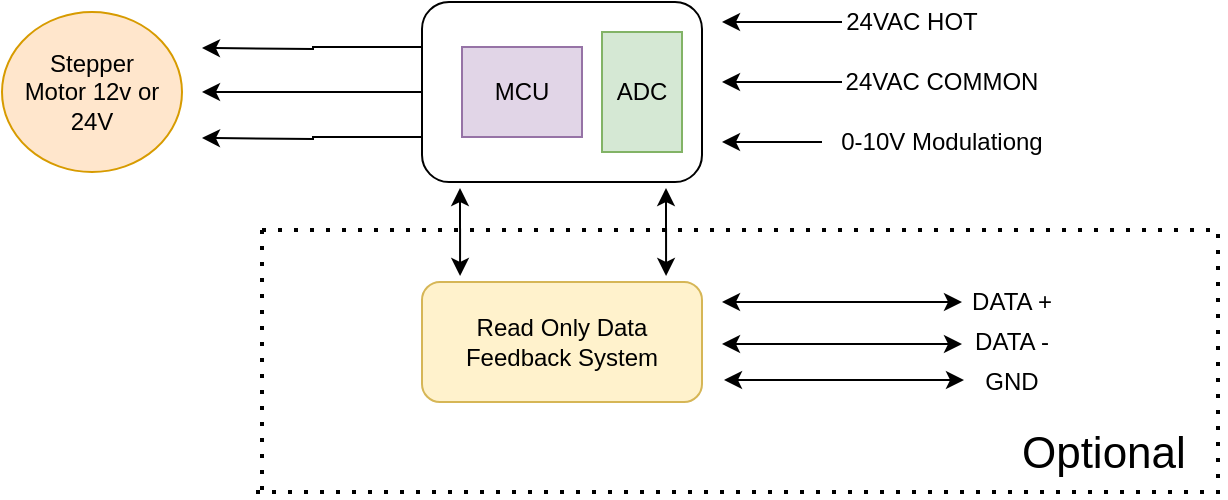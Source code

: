 <mxfile version="14.3.0" type="github">
  <diagram id="RDr5xIcWs6sJw54-JU3c" name="Page-1">
    <mxGraphModel dx="1102" dy="557" grid="1" gridSize="10" guides="1" tooltips="1" connect="1" arrows="1" fold="1" page="1" pageScale="1" pageWidth="850" pageHeight="1100" math="0" shadow="0">
      <root>
        <mxCell id="0" />
        <mxCell id="1" parent="0" />
        <mxCell id="EBL1NlLHcWfxSKZwpHs6-10" style="edgeStyle=orthogonalEdgeStyle;rounded=0;orthogonalLoop=1;jettySize=auto;html=1;" parent="1" source="EBL1NlLHcWfxSKZwpHs6-1" edge="1">
          <mxGeometry relative="1" as="geometry">
            <mxPoint x="390" y="230" as="targetPoint" />
          </mxGeometry>
        </mxCell>
        <mxCell id="EBL1NlLHcWfxSKZwpHs6-1" value="24VAC HOT" style="text;html=1;strokeColor=none;fillColor=none;align=center;verticalAlign=middle;whiteSpace=wrap;rounded=0;" parent="1" vertex="1">
          <mxGeometry x="450" y="220" width="70" height="20" as="geometry" />
        </mxCell>
        <mxCell id="EBL1NlLHcWfxSKZwpHs6-11" style="edgeStyle=orthogonalEdgeStyle;rounded=0;orthogonalLoop=1;jettySize=auto;html=1;" parent="1" source="EBL1NlLHcWfxSKZwpHs6-2" edge="1">
          <mxGeometry relative="1" as="geometry">
            <mxPoint x="390" y="260" as="targetPoint" />
          </mxGeometry>
        </mxCell>
        <mxCell id="EBL1NlLHcWfxSKZwpHs6-2" value="24VAC COMMON" style="text;html=1;strokeColor=none;fillColor=none;align=center;verticalAlign=middle;whiteSpace=wrap;rounded=0;" parent="1" vertex="1">
          <mxGeometry x="450" y="250" width="100" height="20" as="geometry" />
        </mxCell>
        <mxCell id="EBL1NlLHcWfxSKZwpHs6-12" style="edgeStyle=orthogonalEdgeStyle;rounded=0;orthogonalLoop=1;jettySize=auto;html=1;exitX=0;exitY=0.5;exitDx=0;exitDy=0;" parent="1" source="EBL1NlLHcWfxSKZwpHs6-3" edge="1">
          <mxGeometry relative="1" as="geometry">
            <mxPoint x="390" y="290" as="targetPoint" />
          </mxGeometry>
        </mxCell>
        <mxCell id="EBL1NlLHcWfxSKZwpHs6-3" value="0-10V Modulationg" style="text;html=1;strokeColor=none;fillColor=none;align=center;verticalAlign=middle;whiteSpace=wrap;rounded=0;" parent="1" vertex="1">
          <mxGeometry x="440" y="280" width="120" height="20" as="geometry" />
        </mxCell>
        <mxCell id="JtW8FaS6zxOOqtqokYQV-1" style="edgeStyle=orthogonalEdgeStyle;rounded=0;orthogonalLoop=1;jettySize=auto;html=1;exitX=0;exitY=0.25;exitDx=0;exitDy=0;" edge="1" parent="1" source="EBL1NlLHcWfxSKZwpHs6-4">
          <mxGeometry relative="1" as="geometry">
            <mxPoint x="130" y="243" as="targetPoint" />
          </mxGeometry>
        </mxCell>
        <mxCell id="JtW8FaS6zxOOqtqokYQV-2" style="edgeStyle=orthogonalEdgeStyle;rounded=0;orthogonalLoop=1;jettySize=auto;html=1;exitX=0;exitY=0.5;exitDx=0;exitDy=0;" edge="1" parent="1" source="EBL1NlLHcWfxSKZwpHs6-4">
          <mxGeometry relative="1" as="geometry">
            <mxPoint x="130" y="265" as="targetPoint" />
          </mxGeometry>
        </mxCell>
        <mxCell id="JtW8FaS6zxOOqtqokYQV-3" style="edgeStyle=orthogonalEdgeStyle;rounded=0;orthogonalLoop=1;jettySize=auto;html=1;exitX=0;exitY=0.75;exitDx=0;exitDy=0;" edge="1" parent="1" source="EBL1NlLHcWfxSKZwpHs6-4">
          <mxGeometry relative="1" as="geometry">
            <mxPoint x="130" y="288" as="targetPoint" />
          </mxGeometry>
        </mxCell>
        <mxCell id="EBL1NlLHcWfxSKZwpHs6-4" value="" style="rounded=1;whiteSpace=wrap;html=1;" parent="1" vertex="1">
          <mxGeometry x="240" y="220" width="140" height="90" as="geometry" />
        </mxCell>
        <mxCell id="EBL1NlLHcWfxSKZwpHs6-5" value="Stepper&lt;br&gt;Motor 12v or 24V" style="ellipse;whiteSpace=wrap;html=1;fillColor=#ffe6cc;strokeColor=#d79b00;" parent="1" vertex="1">
          <mxGeometry x="30" y="225" width="90" height="80" as="geometry" />
        </mxCell>
        <mxCell id="JtW8FaS6zxOOqtqokYQV-4" value="MCU" style="rounded=0;whiteSpace=wrap;html=1;fillColor=#e1d5e7;strokeColor=#9673a6;" vertex="1" parent="1">
          <mxGeometry x="260" y="242.5" width="60" height="45" as="geometry" />
        </mxCell>
        <mxCell id="JtW8FaS6zxOOqtqokYQV-5" value="ADC" style="rounded=0;whiteSpace=wrap;html=1;fillColor=#d5e8d4;strokeColor=#82b366;" vertex="1" parent="1">
          <mxGeometry x="330" y="235" width="40" height="60" as="geometry" />
        </mxCell>
        <mxCell id="JtW8FaS6zxOOqtqokYQV-6" value="Read Only Data&lt;br&gt;Feedback System" style="rounded=1;whiteSpace=wrap;html=1;fillColor=#fff2cc;strokeColor=#d6b656;" vertex="1" parent="1">
          <mxGeometry x="240" y="360" width="140" height="60" as="geometry" />
        </mxCell>
        <mxCell id="JtW8FaS6zxOOqtqokYQV-7" value="" style="endArrow=classic;startArrow=classic;html=1;exitX=0.136;exitY=-0.05;exitDx=0;exitDy=0;exitPerimeter=0;" edge="1" parent="1" source="JtW8FaS6zxOOqtqokYQV-6">
          <mxGeometry width="50" height="50" relative="1" as="geometry">
            <mxPoint x="400" y="300" as="sourcePoint" />
            <mxPoint x="259" y="313" as="targetPoint" />
          </mxGeometry>
        </mxCell>
        <mxCell id="JtW8FaS6zxOOqtqokYQV-8" value="" style="endArrow=classic;startArrow=classic;html=1;exitX=0.136;exitY=-0.05;exitDx=0;exitDy=0;exitPerimeter=0;" edge="1" parent="1">
          <mxGeometry width="50" height="50" relative="1" as="geometry">
            <mxPoint x="362.04" y="357" as="sourcePoint" />
            <mxPoint x="362" y="313" as="targetPoint" />
          </mxGeometry>
        </mxCell>
        <mxCell id="JtW8FaS6zxOOqtqokYQV-9" value="DATA +" style="text;html=1;strokeColor=none;fillColor=none;align=center;verticalAlign=middle;whiteSpace=wrap;rounded=0;" vertex="1" parent="1">
          <mxGeometry x="510" y="360" width="50" height="20" as="geometry" />
        </mxCell>
        <mxCell id="JtW8FaS6zxOOqtqokYQV-10" value="DATA -" style="text;html=1;strokeColor=none;fillColor=none;align=center;verticalAlign=middle;whiteSpace=wrap;rounded=0;" vertex="1" parent="1">
          <mxGeometry x="510" y="380" width="50" height="20" as="geometry" />
        </mxCell>
        <mxCell id="JtW8FaS6zxOOqtqokYQV-11" value="GND" style="text;html=1;strokeColor=none;fillColor=none;align=center;verticalAlign=middle;whiteSpace=wrap;rounded=0;" vertex="1" parent="1">
          <mxGeometry x="510" y="400" width="50" height="20" as="geometry" />
        </mxCell>
        <mxCell id="JtW8FaS6zxOOqtqokYQV-12" value="" style="endArrow=classic;startArrow=classic;html=1;entryX=0;entryY=0.5;entryDx=0;entryDy=0;" edge="1" parent="1" target="JtW8FaS6zxOOqtqokYQV-9">
          <mxGeometry width="50" height="50" relative="1" as="geometry">
            <mxPoint x="390" y="370" as="sourcePoint" />
            <mxPoint x="450" y="240" as="targetPoint" />
          </mxGeometry>
        </mxCell>
        <mxCell id="JtW8FaS6zxOOqtqokYQV-14" value="" style="endArrow=classic;startArrow=classic;html=1;entryX=0;entryY=0.5;entryDx=0;entryDy=0;" edge="1" parent="1">
          <mxGeometry width="50" height="50" relative="1" as="geometry">
            <mxPoint x="390" y="391" as="sourcePoint" />
            <mxPoint x="510" y="391" as="targetPoint" />
          </mxGeometry>
        </mxCell>
        <mxCell id="JtW8FaS6zxOOqtqokYQV-15" value="" style="endArrow=classic;startArrow=classic;html=1;entryX=0;entryY=0.5;entryDx=0;entryDy=0;" edge="1" parent="1">
          <mxGeometry width="50" height="50" relative="1" as="geometry">
            <mxPoint x="391" y="409" as="sourcePoint" />
            <mxPoint x="511" y="409" as="targetPoint" />
          </mxGeometry>
        </mxCell>
        <mxCell id="JtW8FaS6zxOOqtqokYQV-16" value="" style="endArrow=none;dashed=1;html=1;dashPattern=1 3;strokeWidth=2;" edge="1" parent="1">
          <mxGeometry width="50" height="50" relative="1" as="geometry">
            <mxPoint x="160" y="334" as="sourcePoint" />
            <mxPoint x="640" y="334" as="targetPoint" />
          </mxGeometry>
        </mxCell>
        <mxCell id="JtW8FaS6zxOOqtqokYQV-17" value="" style="endArrow=none;dashed=1;html=1;dashPattern=1 3;strokeWidth=2;" edge="1" parent="1">
          <mxGeometry width="50" height="50" relative="1" as="geometry">
            <mxPoint x="157" y="465" as="sourcePoint" />
            <mxPoint x="637" y="465" as="targetPoint" />
          </mxGeometry>
        </mxCell>
        <mxCell id="JtW8FaS6zxOOqtqokYQV-18" value="" style="endArrow=none;dashed=1;html=1;dashPattern=1 3;strokeWidth=2;" edge="1" parent="1">
          <mxGeometry width="50" height="50" relative="1" as="geometry">
            <mxPoint x="160" y="464" as="sourcePoint" />
            <mxPoint x="160" y="334" as="targetPoint" />
          </mxGeometry>
        </mxCell>
        <mxCell id="JtW8FaS6zxOOqtqokYQV-19" value="" style="endArrow=none;dashed=1;html=1;dashPattern=1 3;strokeWidth=2;" edge="1" parent="1">
          <mxGeometry width="50" height="50" relative="1" as="geometry">
            <mxPoint x="638" y="466" as="sourcePoint" />
            <mxPoint x="638" y="336" as="targetPoint" />
          </mxGeometry>
        </mxCell>
        <mxCell id="JtW8FaS6zxOOqtqokYQV-20" value="&lt;font style=&quot;font-size: 22px&quot;&gt;Optional&amp;nbsp;&lt;/font&gt;" style="text;html=1;strokeColor=none;fillColor=none;align=center;verticalAlign=middle;whiteSpace=wrap;rounded=0;" vertex="1" parent="1">
          <mxGeometry x="564" y="436" width="40" height="20" as="geometry" />
        </mxCell>
      </root>
    </mxGraphModel>
  </diagram>
</mxfile>
